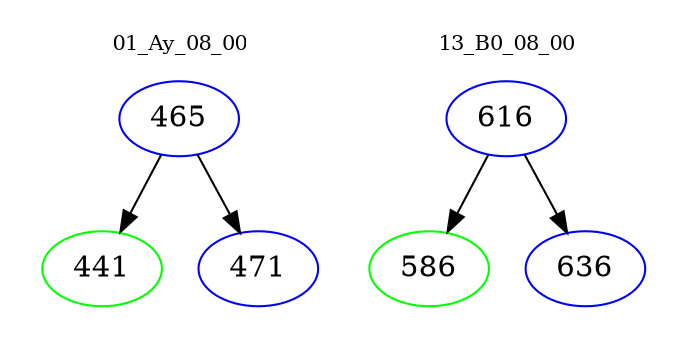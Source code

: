 digraph{
subgraph cluster_0 {
color = white
label = "01_Ay_08_00";
fontsize=10;
T0_465 [label="465", color="blue"]
T0_465 -> T0_441 [color="black"]
T0_441 [label="441", color="green"]
T0_465 -> T0_471 [color="black"]
T0_471 [label="471", color="blue"]
}
subgraph cluster_1 {
color = white
label = "13_B0_08_00";
fontsize=10;
T1_616 [label="616", color="blue"]
T1_616 -> T1_586 [color="black"]
T1_586 [label="586", color="green"]
T1_616 -> T1_636 [color="black"]
T1_636 [label="636", color="blue"]
}
}
